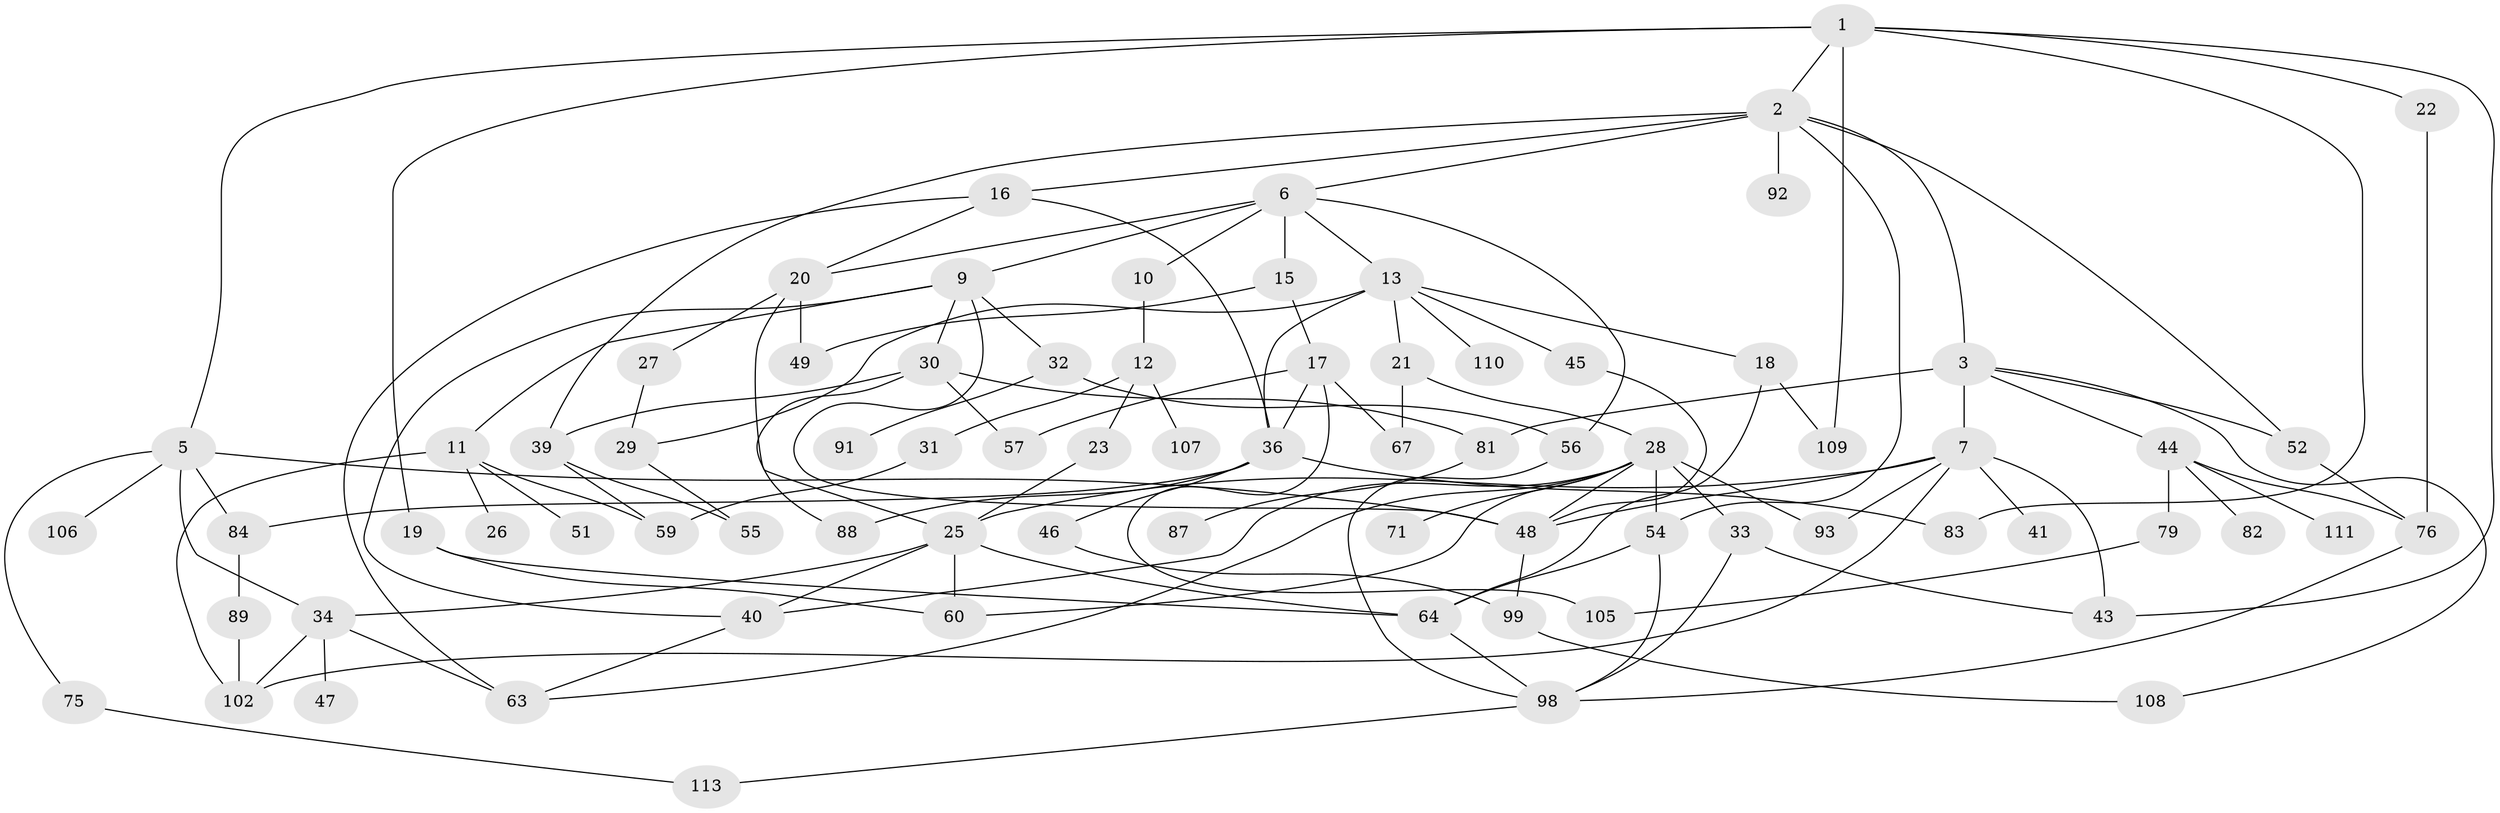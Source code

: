 // original degree distribution, {7: 0.017391304347826087, 8: 0.02608695652173913, 5: 0.09565217391304348, 2: 0.33043478260869563, 6: 0.02608695652173913, 4: 0.14782608695652175, 3: 0.17391304347826086, 1: 0.1826086956521739}
// Generated by graph-tools (version 1.1) at 2025/41/03/06/25 10:41:29]
// undirected, 77 vertices, 128 edges
graph export_dot {
graph [start="1"]
  node [color=gray90,style=filled];
  1 [super="+4"];
  2 [super="+38"];
  3 [super="+114"];
  5 [super="+73"];
  6 [super="+86"];
  7 [super="+8"];
  9 [super="+14"];
  10;
  11 [super="+35"];
  12 [super="+74"];
  13 [super="+96"];
  15;
  16 [super="+42"];
  17 [super="+53"];
  18 [super="+68"];
  19 [super="+100"];
  20;
  21;
  22 [super="+37"];
  23 [super="+24"];
  25 [super="+62"];
  26;
  27 [super="+65"];
  28 [super="+58"];
  29;
  30 [super="+66"];
  31;
  32 [super="+69"];
  33 [super="+103"];
  34 [super="+85"];
  36 [super="+72"];
  39 [super="+95"];
  40 [super="+90"];
  41;
  43;
  44 [super="+61"];
  45;
  46;
  47;
  48 [super="+50"];
  49 [super="+77"];
  51;
  52;
  54 [super="+70"];
  55;
  56 [super="+80"];
  57;
  59 [super="+78"];
  60 [super="+94"];
  63 [super="+101"];
  64 [super="+97"];
  67;
  71;
  75;
  76 [super="+112"];
  79;
  81;
  82;
  83;
  84;
  87;
  88;
  89;
  91;
  92;
  93;
  98 [super="+115"];
  99;
  102 [super="+104"];
  105;
  106;
  107;
  108;
  109;
  110;
  111;
  113;
  1 -- 2;
  1 -- 5;
  1 -- 19;
  1 -- 22;
  1 -- 83;
  1 -- 109;
  1 -- 43;
  2 -- 3;
  2 -- 6;
  2 -- 16;
  2 -- 52;
  2 -- 92;
  2 -- 39;
  2 -- 54;
  3 -- 7 [weight=2];
  3 -- 44;
  3 -- 81;
  3 -- 108;
  3 -- 52;
  5 -- 34;
  5 -- 84;
  5 -- 106;
  5 -- 48;
  5 -- 75;
  6 -- 9;
  6 -- 10;
  6 -- 13;
  6 -- 15;
  6 -- 20;
  6 -- 56;
  7 -- 41;
  7 -- 25;
  7 -- 43;
  7 -- 48;
  7 -- 102;
  7 -- 93;
  9 -- 11;
  9 -- 32;
  9 -- 40;
  9 -- 48;
  9 -- 30;
  10 -- 12;
  11 -- 26;
  11 -- 51;
  11 -- 102;
  11 -- 59;
  12 -- 23;
  12 -- 31;
  12 -- 107;
  13 -- 18;
  13 -- 21;
  13 -- 29;
  13 -- 45;
  13 -- 110;
  13 -- 36 [weight=2];
  15 -- 17;
  15 -- 49;
  16 -- 36;
  16 -- 20;
  16 -- 63;
  17 -- 57;
  17 -- 67;
  17 -- 105;
  17 -- 36;
  18 -- 64;
  18 -- 109;
  19 -- 60;
  19 -- 64;
  20 -- 27;
  20 -- 49;
  20 -- 25;
  21 -- 28;
  21 -- 67;
  22 -- 76;
  23 -- 25;
  25 -- 40;
  25 -- 60;
  25 -- 64;
  25 -- 34;
  27 -- 29;
  28 -- 33;
  28 -- 71;
  28 -- 63;
  28 -- 40;
  28 -- 48;
  28 -- 93;
  28 -- 60;
  28 -- 54;
  29 -- 55;
  30 -- 39;
  30 -- 57;
  30 -- 88;
  30 -- 81;
  31 -- 59;
  32 -- 91;
  32 -- 56;
  33 -- 43;
  33 -- 98;
  34 -- 47;
  34 -- 63;
  34 -- 102;
  36 -- 46;
  36 -- 88;
  36 -- 83;
  36 -- 84;
  39 -- 55;
  39 -- 59;
  40 -- 63;
  44 -- 82;
  44 -- 76;
  44 -- 79;
  44 -- 111;
  45 -- 48;
  46 -- 99;
  48 -- 99;
  52 -- 76;
  54 -- 98;
  54 -- 64;
  56 -- 98;
  64 -- 98;
  75 -- 113;
  76 -- 98;
  79 -- 105;
  81 -- 87;
  84 -- 89;
  89 -- 102;
  98 -- 113;
  99 -- 108;
}

